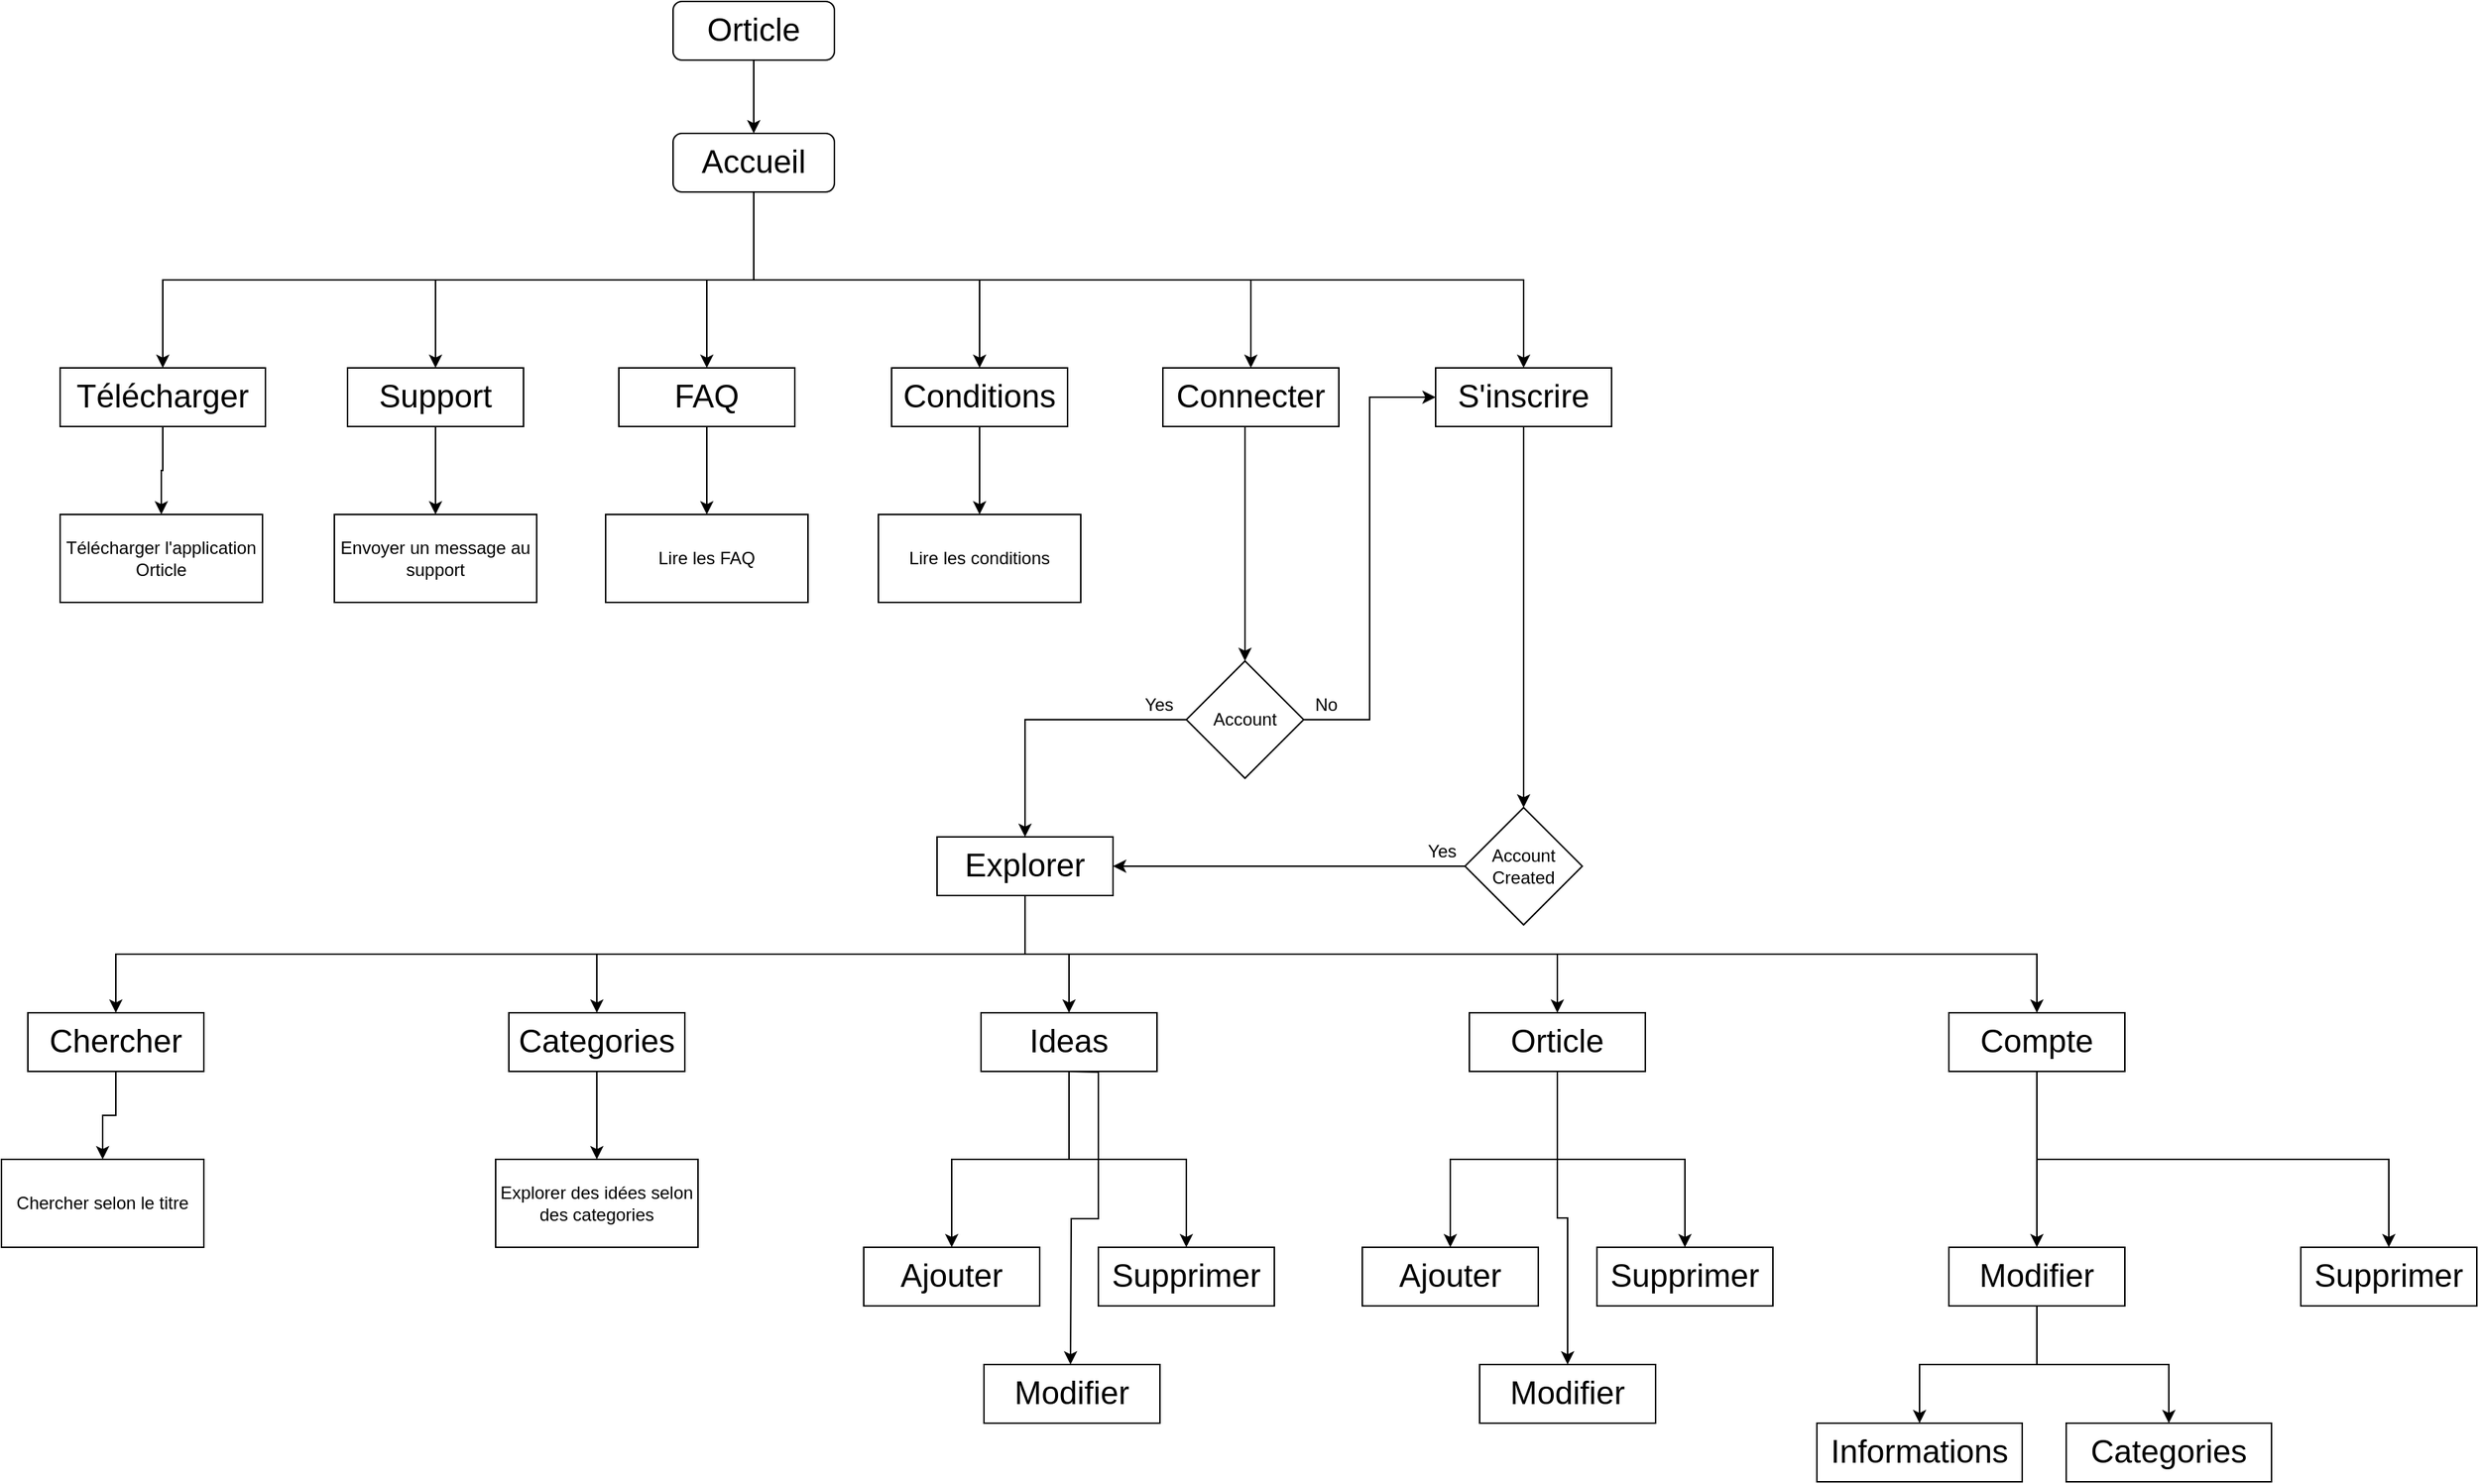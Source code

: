 <mxfile version="14.1.8" type="device"><diagram id="6T9vuHblTjMeRCVX6sr6" name="Page-1"><mxGraphModel dx="2551" dy="1886" grid="1" gridSize="10" guides="1" tooltips="1" connect="1" arrows="1" fold="1" page="0" pageScale="1" pageWidth="827" pageHeight="1169" math="0" shadow="0"><root><mxCell id="0"/><mxCell id="1" parent="0"/><mxCell id="an-fuWhIOlFF6FRszu1t-17" style="edgeStyle=orthogonalEdgeStyle;rounded=0;orthogonalLoop=1;jettySize=auto;html=1;exitX=0.5;exitY=1;exitDx=0;exitDy=0;entryX=0.5;entryY=0;entryDx=0;entryDy=0;" edge="1" parent="1" source="an-fuWhIOlFF6FRszu1t-1" target="an-fuWhIOlFF6FRszu1t-5"><mxGeometry relative="1" as="geometry"><mxPoint x="580" y="120" as="targetPoint"/></mxGeometry></mxCell><mxCell id="an-fuWhIOlFF6FRszu1t-19" style="edgeStyle=orthogonalEdgeStyle;rounded=0;orthogonalLoop=1;jettySize=auto;html=1;exitX=0.5;exitY=1;exitDx=0;exitDy=0;entryX=0.5;entryY=0;entryDx=0;entryDy=0;" edge="1" parent="1" source="an-fuWhIOlFF6FRszu1t-1" target="an-fuWhIOlFF6FRszu1t-4"><mxGeometry relative="1" as="geometry"/></mxCell><mxCell id="an-fuWhIOlFF6FRszu1t-20" style="edgeStyle=orthogonalEdgeStyle;rounded=0;orthogonalLoop=1;jettySize=auto;html=1;exitX=0.5;exitY=1;exitDx=0;exitDy=0;entryX=0.5;entryY=0;entryDx=0;entryDy=0;" edge="1" parent="1" source="an-fuWhIOlFF6FRszu1t-1" target="an-fuWhIOlFF6FRszu1t-3"><mxGeometry relative="1" as="geometry"/></mxCell><mxCell id="an-fuWhIOlFF6FRszu1t-22" style="edgeStyle=orthogonalEdgeStyle;rounded=0;orthogonalLoop=1;jettySize=auto;html=1;exitX=0.5;exitY=1;exitDx=0;exitDy=0;entryX=0.5;entryY=0;entryDx=0;entryDy=0;" edge="1" parent="1" source="an-fuWhIOlFF6FRszu1t-1" target="an-fuWhIOlFF6FRszu1t-8"><mxGeometry relative="1" as="geometry"/></mxCell><mxCell id="an-fuWhIOlFF6FRszu1t-23" style="edgeStyle=orthogonalEdgeStyle;rounded=0;orthogonalLoop=1;jettySize=auto;html=1;exitX=0.5;exitY=1;exitDx=0;exitDy=0;entryX=0.5;entryY=0;entryDx=0;entryDy=0;" edge="1" parent="1" source="an-fuWhIOlFF6FRszu1t-1" target="an-fuWhIOlFF6FRszu1t-6"><mxGeometry relative="1" as="geometry"/></mxCell><mxCell id="an-fuWhIOlFF6FRszu1t-24" style="edgeStyle=orthogonalEdgeStyle;rounded=0;orthogonalLoop=1;jettySize=auto;html=1;exitX=0.5;exitY=1;exitDx=0;exitDy=0;entryX=0.5;entryY=0;entryDx=0;entryDy=0;" edge="1" parent="1" source="an-fuWhIOlFF6FRszu1t-1" target="an-fuWhIOlFF6FRszu1t-7"><mxGeometry relative="1" as="geometry"/></mxCell><mxCell id="an-fuWhIOlFF6FRszu1t-1" value="&lt;font style=&quot;font-size: 22px&quot;&gt;Accueil&lt;/font&gt;" style="rounded=1;whiteSpace=wrap;html=1;" vertex="1" parent="1"><mxGeometry x="610" y="-40" width="110" height="40" as="geometry"/></mxCell><mxCell id="an-fuWhIOlFF6FRszu1t-28" style="edgeStyle=orthogonalEdgeStyle;rounded=0;orthogonalLoop=1;jettySize=auto;html=1;exitX=0.5;exitY=1;exitDx=0;exitDy=0;entryX=0.5;entryY=0;entryDx=0;entryDy=0;" edge="1" parent="1" source="an-fuWhIOlFF6FRszu1t-3" target="an-fuWhIOlFF6FRszu1t-27"><mxGeometry relative="1" as="geometry"/></mxCell><mxCell id="an-fuWhIOlFF6FRszu1t-3" value="&lt;font style=&quot;font-size: 22px&quot;&gt;Télécharger&lt;/font&gt;" style="rounded=0;whiteSpace=wrap;html=1;" vertex="1" parent="1"><mxGeometry x="192" y="120" width="140" height="40" as="geometry"/></mxCell><mxCell id="an-fuWhIOlFF6FRszu1t-30" style="edgeStyle=orthogonalEdgeStyle;rounded=0;orthogonalLoop=1;jettySize=auto;html=1;exitX=0.5;exitY=1;exitDx=0;exitDy=0;entryX=0.5;entryY=0;entryDx=0;entryDy=0;" edge="1" parent="1" source="an-fuWhIOlFF6FRszu1t-4" target="an-fuWhIOlFF6FRszu1t-29"><mxGeometry relative="1" as="geometry"/></mxCell><mxCell id="an-fuWhIOlFF6FRszu1t-4" value="&lt;font style=&quot;font-size: 22px&quot;&gt;Support&lt;/font&gt;" style="rounded=0;whiteSpace=wrap;html=1;" vertex="1" parent="1"><mxGeometry x="388" y="120" width="120" height="40" as="geometry"/></mxCell><mxCell id="an-fuWhIOlFF6FRszu1t-33" style="edgeStyle=orthogonalEdgeStyle;rounded=0;orthogonalLoop=1;jettySize=auto;html=1;exitX=0.5;exitY=1;exitDx=0;exitDy=0;entryX=0.5;entryY=0;entryDx=0;entryDy=0;" edge="1" parent="1" source="an-fuWhIOlFF6FRszu1t-5" target="an-fuWhIOlFF6FRszu1t-31"><mxGeometry relative="1" as="geometry"/></mxCell><mxCell id="an-fuWhIOlFF6FRszu1t-5" value="&lt;font style=&quot;font-size: 22px&quot;&gt;FAQ&lt;/font&gt;" style="rounded=0;whiteSpace=wrap;html=1;" vertex="1" parent="1"><mxGeometry x="573" y="120" width="120" height="40" as="geometry"/></mxCell><mxCell id="an-fuWhIOlFF6FRszu1t-37" style="edgeStyle=orthogonalEdgeStyle;rounded=0;orthogonalLoop=1;jettySize=auto;html=1;exitX=0.5;exitY=1;exitDx=0;exitDy=0;" edge="1" parent="1" source="an-fuWhIOlFF6FRszu1t-6" target="an-fuWhIOlFF6FRszu1t-34"><mxGeometry relative="1" as="geometry"><Array as="points"><mxPoint x="1000" y="160"/></Array></mxGeometry></mxCell><mxCell id="an-fuWhIOlFF6FRszu1t-6" value="&lt;font style=&quot;font-size: 22px&quot;&gt;Connecter&lt;/font&gt;" style="rounded=0;whiteSpace=wrap;html=1;" vertex="1" parent="1"><mxGeometry x="944" y="120" width="120" height="40" as="geometry"/></mxCell><mxCell id="an-fuWhIOlFF6FRszu1t-44" style="edgeStyle=orthogonalEdgeStyle;rounded=0;orthogonalLoop=1;jettySize=auto;html=1;exitX=0.5;exitY=1;exitDx=0;exitDy=0;" edge="1" parent="1" source="an-fuWhIOlFF6FRszu1t-7" target="an-fuWhIOlFF6FRszu1t-43"><mxGeometry relative="1" as="geometry"/></mxCell><mxCell id="an-fuWhIOlFF6FRszu1t-7" value="&lt;font style=&quot;font-size: 22px&quot;&gt;S'inscrire&lt;/font&gt;" style="rounded=0;whiteSpace=wrap;html=1;" vertex="1" parent="1"><mxGeometry x="1130" y="120" width="120" height="40" as="geometry"/></mxCell><mxCell id="an-fuWhIOlFF6FRszu1t-35" style="edgeStyle=orthogonalEdgeStyle;rounded=0;orthogonalLoop=1;jettySize=auto;html=1;exitX=0.5;exitY=1;exitDx=0;exitDy=0;entryX=0.5;entryY=0;entryDx=0;entryDy=0;" edge="1" parent="1" source="an-fuWhIOlFF6FRszu1t-8" target="an-fuWhIOlFF6FRszu1t-32"><mxGeometry relative="1" as="geometry"/></mxCell><mxCell id="an-fuWhIOlFF6FRszu1t-8" value="&lt;span style=&quot;font-size: 22px&quot;&gt;Conditions&lt;br&gt;&lt;/span&gt;" style="rounded=0;whiteSpace=wrap;html=1;" vertex="1" parent="1"><mxGeometry x="759" y="120" width="120" height="40" as="geometry"/></mxCell><mxCell id="an-fuWhIOlFF6FRszu1t-26" style="edgeStyle=orthogonalEdgeStyle;rounded=0;orthogonalLoop=1;jettySize=auto;html=1;exitX=0.5;exitY=1;exitDx=0;exitDy=0;entryX=0.5;entryY=0;entryDx=0;entryDy=0;" edge="1" parent="1" source="an-fuWhIOlFF6FRszu1t-25" target="an-fuWhIOlFF6FRszu1t-1"><mxGeometry relative="1" as="geometry"/></mxCell><mxCell id="an-fuWhIOlFF6FRszu1t-25" value="&lt;font style=&quot;font-size: 22px&quot;&gt;Orticle&lt;/font&gt;" style="rounded=1;whiteSpace=wrap;html=1;" vertex="1" parent="1"><mxGeometry x="610" y="-130" width="110" height="40" as="geometry"/></mxCell><mxCell id="an-fuWhIOlFF6FRszu1t-27" value="Télécharger l'application Orticle" style="rounded=0;whiteSpace=wrap;html=1;" vertex="1" parent="1"><mxGeometry x="192" y="220" width="138" height="60" as="geometry"/></mxCell><mxCell id="an-fuWhIOlFF6FRszu1t-29" value="Envoyer un message au support" style="rounded=0;whiteSpace=wrap;html=1;" vertex="1" parent="1"><mxGeometry x="379" y="220" width="138" height="60" as="geometry"/></mxCell><mxCell id="an-fuWhIOlFF6FRszu1t-31" value="Lire les FAQ" style="rounded=0;whiteSpace=wrap;html=1;" vertex="1" parent="1"><mxGeometry x="564" y="220" width="138" height="60" as="geometry"/></mxCell><mxCell id="an-fuWhIOlFF6FRszu1t-32" value="Lire les conditions" style="rounded=0;whiteSpace=wrap;html=1;" vertex="1" parent="1"><mxGeometry x="750" y="220" width="138" height="60" as="geometry"/></mxCell><mxCell id="an-fuWhIOlFF6FRszu1t-38" style="edgeStyle=orthogonalEdgeStyle;rounded=0;orthogonalLoop=1;jettySize=auto;html=1;entryX=0;entryY=0.5;entryDx=0;entryDy=0;" edge="1" parent="1" source="an-fuWhIOlFF6FRszu1t-34" target="an-fuWhIOlFF6FRszu1t-7"><mxGeometry relative="1" as="geometry"/></mxCell><mxCell id="an-fuWhIOlFF6FRszu1t-41" style="edgeStyle=orthogonalEdgeStyle;rounded=0;orthogonalLoop=1;jettySize=auto;html=1;entryX=0.5;entryY=0;entryDx=0;entryDy=0;" edge="1" parent="1" source="an-fuWhIOlFF6FRszu1t-34" target="an-fuWhIOlFF6FRszu1t-40"><mxGeometry relative="1" as="geometry"/></mxCell><mxCell id="an-fuWhIOlFF6FRszu1t-34" value="Account" style="rhombus;whiteSpace=wrap;html=1;" vertex="1" parent="1"><mxGeometry x="960" y="320" width="80" height="80" as="geometry"/></mxCell><mxCell id="an-fuWhIOlFF6FRszu1t-39" value="No" style="text;html=1;align=center;verticalAlign=middle;resizable=0;points=[];autosize=1;" vertex="1" parent="1"><mxGeometry x="1040" y="340" width="30" height="20" as="geometry"/></mxCell><mxCell id="an-fuWhIOlFF6FRszu1t-74" style="edgeStyle=orthogonalEdgeStyle;rounded=0;orthogonalLoop=1;jettySize=auto;html=1;exitX=0.5;exitY=1;exitDx=0;exitDy=0;entryX=0.5;entryY=0;entryDx=0;entryDy=0;" edge="1" parent="1" source="an-fuWhIOlFF6FRszu1t-40" target="an-fuWhIOlFF6FRszu1t-51"><mxGeometry relative="1" as="geometry"/></mxCell><mxCell id="an-fuWhIOlFF6FRszu1t-75" style="edgeStyle=orthogonalEdgeStyle;rounded=0;orthogonalLoop=1;jettySize=auto;html=1;exitX=0.5;exitY=1;exitDx=0;exitDy=0;entryX=0.5;entryY=0;entryDx=0;entryDy=0;" edge="1" parent="1" source="an-fuWhIOlFF6FRszu1t-40" target="an-fuWhIOlFF6FRszu1t-52"><mxGeometry relative="1" as="geometry"/></mxCell><mxCell id="an-fuWhIOlFF6FRszu1t-76" style="edgeStyle=orthogonalEdgeStyle;rounded=0;orthogonalLoop=1;jettySize=auto;html=1;exitX=0.5;exitY=1;exitDx=0;exitDy=0;entryX=0.5;entryY=0;entryDx=0;entryDy=0;" edge="1" parent="1" source="an-fuWhIOlFF6FRszu1t-40" target="an-fuWhIOlFF6FRszu1t-48"><mxGeometry relative="1" as="geometry"/></mxCell><mxCell id="an-fuWhIOlFF6FRszu1t-77" style="edgeStyle=orthogonalEdgeStyle;rounded=0;orthogonalLoop=1;jettySize=auto;html=1;exitX=0.5;exitY=1;exitDx=0;exitDy=0;entryX=0.5;entryY=0;entryDx=0;entryDy=0;" edge="1" parent="1" source="an-fuWhIOlFF6FRszu1t-40" target="an-fuWhIOlFF6FRszu1t-47"><mxGeometry relative="1" as="geometry"/></mxCell><mxCell id="an-fuWhIOlFF6FRszu1t-78" style="edgeStyle=orthogonalEdgeStyle;rounded=0;orthogonalLoop=1;jettySize=auto;html=1;exitX=0.5;exitY=1;exitDx=0;exitDy=0;entryX=0.5;entryY=0;entryDx=0;entryDy=0;" edge="1" parent="1" source="an-fuWhIOlFF6FRszu1t-40" target="an-fuWhIOlFF6FRszu1t-50"><mxGeometry relative="1" as="geometry"/></mxCell><mxCell id="an-fuWhIOlFF6FRszu1t-40" value="&lt;font style=&quot;font-size: 22px&quot;&gt;Explorer&lt;/font&gt;" style="rounded=0;whiteSpace=wrap;html=1;" vertex="1" parent="1"><mxGeometry x="790" y="440" width="120" height="40" as="geometry"/></mxCell><mxCell id="an-fuWhIOlFF6FRszu1t-42" value="Yes" style="text;html=1;align=center;verticalAlign=middle;resizable=0;points=[];autosize=1;" vertex="1" parent="1"><mxGeometry x="921" y="340" width="40" height="20" as="geometry"/></mxCell><mxCell id="an-fuWhIOlFF6FRszu1t-45" style="edgeStyle=orthogonalEdgeStyle;rounded=0;orthogonalLoop=1;jettySize=auto;html=1;exitX=0;exitY=0.5;exitDx=0;exitDy=0;entryX=1;entryY=0.5;entryDx=0;entryDy=0;" edge="1" parent="1" source="an-fuWhIOlFF6FRszu1t-43" target="an-fuWhIOlFF6FRszu1t-40"><mxGeometry relative="1" as="geometry"/></mxCell><mxCell id="an-fuWhIOlFF6FRszu1t-43" value="Account&lt;br&gt;Created" style="rhombus;whiteSpace=wrap;html=1;" vertex="1" parent="1"><mxGeometry x="1150" y="420" width="80" height="80" as="geometry"/></mxCell><mxCell id="an-fuWhIOlFF6FRszu1t-46" value="Yes" style="text;html=1;align=center;verticalAlign=middle;resizable=0;points=[];autosize=1;" vertex="1" parent="1"><mxGeometry x="1114" y="440" width="40" height="20" as="geometry"/></mxCell><mxCell id="an-fuWhIOlFF6FRszu1t-65" style="edgeStyle=orthogonalEdgeStyle;rounded=0;orthogonalLoop=1;jettySize=auto;html=1;exitX=0.5;exitY=1;exitDx=0;exitDy=0;entryX=0.5;entryY=0;entryDx=0;entryDy=0;" edge="1" parent="1" source="an-fuWhIOlFF6FRszu1t-47" target="an-fuWhIOlFF6FRszu1t-62"><mxGeometry relative="1" as="geometry"/></mxCell><mxCell id="an-fuWhIOlFF6FRszu1t-73" style="edgeStyle=orthogonalEdgeStyle;rounded=0;orthogonalLoop=1;jettySize=auto;html=1;exitX=0.5;exitY=1;exitDx=0;exitDy=0;" edge="1" parent="1" source="an-fuWhIOlFF6FRszu1t-47" target="an-fuWhIOlFF6FRszu1t-71"><mxGeometry relative="1" as="geometry"/></mxCell><mxCell id="an-fuWhIOlFF6FRszu1t-47" value="&lt;font style=&quot;font-size: 22px&quot;&gt;Compte&lt;/font&gt;" style="rounded=0;whiteSpace=wrap;html=1;direction=east;" vertex="1" parent="1"><mxGeometry x="1480" y="560" width="120" height="40" as="geometry"/></mxCell><mxCell id="an-fuWhIOlFF6FRszu1t-63" style="edgeStyle=orthogonalEdgeStyle;rounded=0;orthogonalLoop=1;jettySize=auto;html=1;exitX=0.5;exitY=1;exitDx=0;exitDy=0;entryX=0.5;entryY=0;entryDx=0;entryDy=0;" edge="1" parent="1" source="an-fuWhIOlFF6FRszu1t-48" target="an-fuWhIOlFF6FRszu1t-57"><mxGeometry relative="1" as="geometry"/></mxCell><mxCell id="an-fuWhIOlFF6FRszu1t-64" style="edgeStyle=orthogonalEdgeStyle;rounded=0;orthogonalLoop=1;jettySize=auto;html=1;exitX=0.5;exitY=1;exitDx=0;exitDy=0;entryX=0.5;entryY=0;entryDx=0;entryDy=0;" edge="1" parent="1" source="an-fuWhIOlFF6FRszu1t-48" target="an-fuWhIOlFF6FRszu1t-58"><mxGeometry relative="1" as="geometry"/></mxCell><mxCell id="an-fuWhIOlFF6FRszu1t-85" style="edgeStyle=orthogonalEdgeStyle;rounded=0;orthogonalLoop=1;jettySize=auto;html=1;exitX=0.5;exitY=1;exitDx=0;exitDy=0;" edge="1" parent="1" source="an-fuWhIOlFF6FRszu1t-48" target="an-fuWhIOlFF6FRszu1t-79"><mxGeometry relative="1" as="geometry"/></mxCell><mxCell id="an-fuWhIOlFF6FRszu1t-48" value="&lt;font style=&quot;font-size: 22px&quot;&gt;Orticle&lt;/font&gt;" style="rounded=0;whiteSpace=wrap;html=1;" vertex="1" parent="1"><mxGeometry x="1153" y="560" width="120" height="40" as="geometry"/></mxCell><mxCell id="an-fuWhIOlFF6FRszu1t-49" value="&lt;font style=&quot;font-size: 22px&quot;&gt;Ajouter&lt;/font&gt;" style="rounded=0;whiteSpace=wrap;html=1;" vertex="1" parent="1"><mxGeometry x="740" y="720" width="120" height="40" as="geometry"/></mxCell><mxCell id="an-fuWhIOlFF6FRszu1t-90" style="edgeStyle=orthogonalEdgeStyle;rounded=0;orthogonalLoop=1;jettySize=auto;html=1;exitX=0.5;exitY=1;exitDx=0;exitDy=0;entryX=0.5;entryY=0;entryDx=0;entryDy=0;" edge="1" parent="1" source="an-fuWhIOlFF6FRszu1t-50" target="an-fuWhIOlFF6FRszu1t-89"><mxGeometry relative="1" as="geometry"/></mxCell><mxCell id="an-fuWhIOlFF6FRszu1t-50" value="&lt;font style=&quot;font-size: 22px&quot;&gt;Chercher&lt;/font&gt;" style="rounded=0;whiteSpace=wrap;html=1;" vertex="1" parent="1"><mxGeometry x="170" y="560" width="120" height="40" as="geometry"/></mxCell><mxCell id="an-fuWhIOlFF6FRszu1t-55" style="edgeStyle=orthogonalEdgeStyle;rounded=0;orthogonalLoop=1;jettySize=auto;html=1;exitX=0.5;exitY=1;exitDx=0;exitDy=0;entryX=0.5;entryY=0;entryDx=0;entryDy=0;" edge="1" parent="1" source="an-fuWhIOlFF6FRszu1t-51" target="an-fuWhIOlFF6FRszu1t-49"><mxGeometry relative="1" as="geometry"/></mxCell><mxCell id="an-fuWhIOlFF6FRszu1t-56" style="edgeStyle=orthogonalEdgeStyle;rounded=0;orthogonalLoop=1;jettySize=auto;html=1;exitX=0.5;exitY=1;exitDx=0;exitDy=0;entryX=0.5;entryY=0;entryDx=0;entryDy=0;" edge="1" parent="1" source="an-fuWhIOlFF6FRszu1t-51" target="an-fuWhIOlFF6FRszu1t-54"><mxGeometry relative="1" as="geometry"/></mxCell><mxCell id="an-fuWhIOlFF6FRszu1t-84" style="edgeStyle=orthogonalEdgeStyle;rounded=0;orthogonalLoop=1;jettySize=auto;html=1;exitX=0.5;exitY=1;exitDx=0;exitDy=0;entryX=0.5;entryY=0;entryDx=0;entryDy=0;" edge="1" parent="1"><mxGeometry relative="1" as="geometry"><mxPoint x="879" y="600" as="sourcePoint"/><mxPoint x="881" y="800" as="targetPoint"/></mxGeometry></mxCell><mxCell id="an-fuWhIOlFF6FRszu1t-51" value="&lt;font style=&quot;font-size: 22px&quot;&gt;Ideas&lt;/font&gt;" style="rounded=0;whiteSpace=wrap;html=1;" vertex="1" parent="1"><mxGeometry x="820" y="560" width="120" height="40" as="geometry"/></mxCell><mxCell id="an-fuWhIOlFF6FRszu1t-87" style="edgeStyle=orthogonalEdgeStyle;rounded=0;orthogonalLoop=1;jettySize=auto;html=1;exitX=0.5;exitY=1;exitDx=0;exitDy=0;entryX=0.5;entryY=0;entryDx=0;entryDy=0;" edge="1" parent="1" source="an-fuWhIOlFF6FRszu1t-52" target="an-fuWhIOlFF6FRszu1t-86"><mxGeometry relative="1" as="geometry"/></mxCell><mxCell id="an-fuWhIOlFF6FRszu1t-52" value="&lt;font style=&quot;font-size: 22px&quot;&gt;Categories&lt;/font&gt;" style="rounded=0;whiteSpace=wrap;html=1;" vertex="1" parent="1"><mxGeometry x="498" y="560" width="120" height="40" as="geometry"/></mxCell><mxCell id="an-fuWhIOlFF6FRszu1t-54" value="&lt;font style=&quot;font-size: 22px&quot;&gt;Supprimer&lt;/font&gt;" style="rounded=0;whiteSpace=wrap;html=1;" vertex="1" parent="1"><mxGeometry x="900" y="720" width="120" height="40" as="geometry"/></mxCell><mxCell id="an-fuWhIOlFF6FRszu1t-57" value="&lt;font style=&quot;font-size: 22px&quot;&gt;Ajouter&lt;/font&gt;" style="rounded=0;whiteSpace=wrap;html=1;" vertex="1" parent="1"><mxGeometry x="1080" y="720" width="120" height="40" as="geometry"/></mxCell><mxCell id="an-fuWhIOlFF6FRszu1t-58" value="&lt;font style=&quot;font-size: 22px&quot;&gt;Supprimer&lt;/font&gt;" style="rounded=0;whiteSpace=wrap;html=1;" vertex="1" parent="1"><mxGeometry x="1240" y="720" width="120" height="40" as="geometry"/></mxCell><mxCell id="an-fuWhIOlFF6FRszu1t-69" style="edgeStyle=orthogonalEdgeStyle;rounded=0;orthogonalLoop=1;jettySize=auto;html=1;exitX=0.5;exitY=1;exitDx=0;exitDy=0;entryX=0.5;entryY=0;entryDx=0;entryDy=0;" edge="1" parent="1" source="an-fuWhIOlFF6FRszu1t-62" target="an-fuWhIOlFF6FRszu1t-66"><mxGeometry relative="1" as="geometry"/></mxCell><mxCell id="an-fuWhIOlFF6FRszu1t-70" style="edgeStyle=orthogonalEdgeStyle;rounded=0;orthogonalLoop=1;jettySize=auto;html=1;exitX=0.5;exitY=1;exitDx=0;exitDy=0;entryX=0.5;entryY=0;entryDx=0;entryDy=0;" edge="1" parent="1" source="an-fuWhIOlFF6FRszu1t-62" target="an-fuWhIOlFF6FRszu1t-68"><mxGeometry relative="1" as="geometry"/></mxCell><mxCell id="an-fuWhIOlFF6FRszu1t-62" value="&lt;font style=&quot;font-size: 22px&quot;&gt;Modifier&lt;/font&gt;" style="rounded=0;whiteSpace=wrap;html=1;" vertex="1" parent="1"><mxGeometry x="1480" y="720" width="120" height="40" as="geometry"/></mxCell><mxCell id="an-fuWhIOlFF6FRszu1t-66" value="&lt;font style=&quot;font-size: 22px&quot;&gt;Informations&lt;/font&gt;" style="rounded=0;whiteSpace=wrap;html=1;" vertex="1" parent="1"><mxGeometry x="1390" y="840" width="140" height="40" as="geometry"/></mxCell><mxCell id="an-fuWhIOlFF6FRszu1t-68" value="&lt;font style=&quot;font-size: 22px&quot;&gt;Categories&lt;/font&gt;" style="rounded=0;whiteSpace=wrap;html=1;" vertex="1" parent="1"><mxGeometry x="1560" y="840" width="140" height="40" as="geometry"/></mxCell><mxCell id="an-fuWhIOlFF6FRszu1t-71" value="&lt;font style=&quot;font-size: 22px&quot;&gt;Supprimer&lt;/font&gt;" style="rounded=0;whiteSpace=wrap;html=1;" vertex="1" parent="1"><mxGeometry x="1720" y="720" width="120" height="40" as="geometry"/></mxCell><mxCell id="an-fuWhIOlFF6FRszu1t-79" value="&lt;font style=&quot;font-size: 22px&quot;&gt;Modifier&lt;/font&gt;" style="rounded=0;whiteSpace=wrap;html=1;" vertex="1" parent="1"><mxGeometry x="1160" y="800" width="120" height="40" as="geometry"/></mxCell><mxCell id="an-fuWhIOlFF6FRszu1t-81" value="&lt;font style=&quot;font-size: 22px&quot;&gt;Modifier&lt;/font&gt;" style="rounded=0;whiteSpace=wrap;html=1;" vertex="1" parent="1"><mxGeometry x="822" y="800" width="120" height="40" as="geometry"/></mxCell><mxCell id="an-fuWhIOlFF6FRszu1t-86" value="Explorer des idées selon des categories" style="rounded=0;whiteSpace=wrap;html=1;" vertex="1" parent="1"><mxGeometry x="489" y="660" width="138" height="60" as="geometry"/></mxCell><mxCell id="an-fuWhIOlFF6FRszu1t-89" value="Chercher selon le titre" style="rounded=0;whiteSpace=wrap;html=1;" vertex="1" parent="1"><mxGeometry x="152" y="660" width="138" height="60" as="geometry"/></mxCell></root></mxGraphModel></diagram></mxfile>
